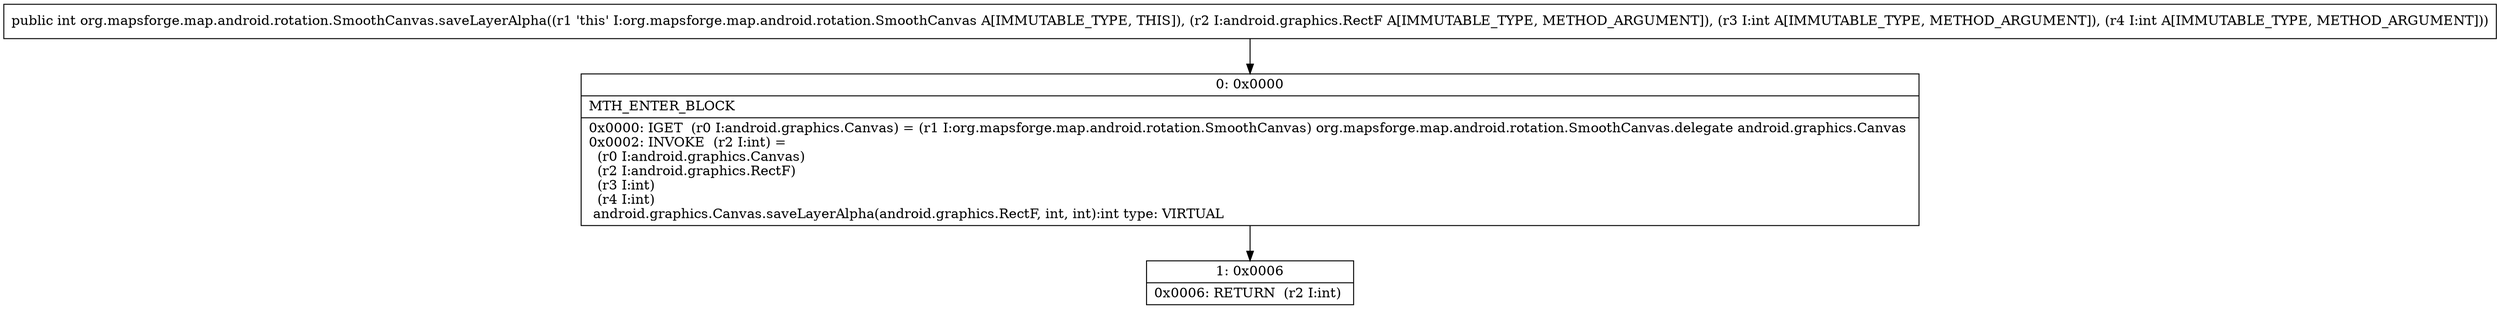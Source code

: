 digraph "CFG fororg.mapsforge.map.android.rotation.SmoothCanvas.saveLayerAlpha(Landroid\/graphics\/RectF;II)I" {
Node_0 [shape=record,label="{0\:\ 0x0000|MTH_ENTER_BLOCK\l|0x0000: IGET  (r0 I:android.graphics.Canvas) = (r1 I:org.mapsforge.map.android.rotation.SmoothCanvas) org.mapsforge.map.android.rotation.SmoothCanvas.delegate android.graphics.Canvas \l0x0002: INVOKE  (r2 I:int) = \l  (r0 I:android.graphics.Canvas)\l  (r2 I:android.graphics.RectF)\l  (r3 I:int)\l  (r4 I:int)\l android.graphics.Canvas.saveLayerAlpha(android.graphics.RectF, int, int):int type: VIRTUAL \l}"];
Node_1 [shape=record,label="{1\:\ 0x0006|0x0006: RETURN  (r2 I:int) \l}"];
MethodNode[shape=record,label="{public int org.mapsforge.map.android.rotation.SmoothCanvas.saveLayerAlpha((r1 'this' I:org.mapsforge.map.android.rotation.SmoothCanvas A[IMMUTABLE_TYPE, THIS]), (r2 I:android.graphics.RectF A[IMMUTABLE_TYPE, METHOD_ARGUMENT]), (r3 I:int A[IMMUTABLE_TYPE, METHOD_ARGUMENT]), (r4 I:int A[IMMUTABLE_TYPE, METHOD_ARGUMENT])) }"];
MethodNode -> Node_0;
Node_0 -> Node_1;
}

